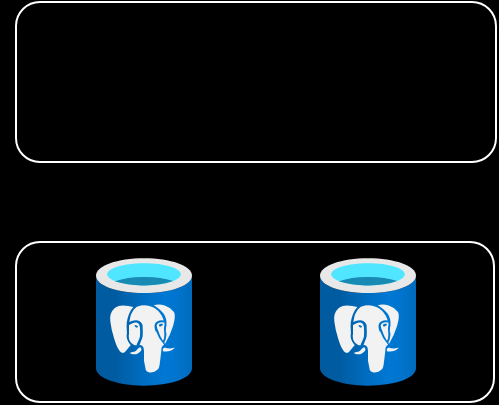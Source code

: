 <mxfile version="24.7.17">
  <diagram name="Страница — 1" id="jAy8_b6f6geF3AKDwduq">
    <mxGraphModel dx="814" dy="463" grid="1" gridSize="10" guides="1" tooltips="1" connect="1" arrows="1" fold="1" page="1" pageScale="1" pageWidth="827" pageHeight="1169" background="#000000" math="0" shadow="0">
      <root>
        <mxCell id="0" />
        <mxCell id="1" parent="0" />
        <mxCell id="QEt68kVqRpoqwuYgCNQ0-5" value="" style="rounded=1;whiteSpace=wrap;html=1;fillColor=#000000;strokeColor=#FFFFFF;movable=1;resizable=1;rotatable=1;deletable=1;editable=1;locked=0;connectable=1;" vertex="1" parent="1">
          <mxGeometry x="280" y="360" width="239" height="80" as="geometry" />
        </mxCell>
        <mxCell id="QEt68kVqRpoqwuYgCNQ0-1" value="" style="image;aspect=fixed;html=1;points=[];align=center;fontSize=12;image=img/lib/azure2/databases/Azure_Database_PostgreSQL_Server.svg;" vertex="1" parent="1">
          <mxGeometry x="320" y="368" width="48" height="64" as="geometry" />
        </mxCell>
        <mxCell id="QEt68kVqRpoqwuYgCNQ0-2" value="" style="image;aspect=fixed;html=1;points=[];align=center;fontSize=12;image=img/lib/azure2/databases/Azure_Database_PostgreSQL_Server.svg;" vertex="1" parent="1">
          <mxGeometry x="432" y="368" width="48" height="64" as="geometry" />
        </mxCell>
        <mxCell id="QEt68kVqRpoqwuYgCNQ0-7" style="edgeStyle=orthogonalEdgeStyle;rounded=0;orthogonalLoop=1;jettySize=auto;html=1;exitX=0;exitY=0.5;exitDx=0;exitDy=0;" edge="1" parent="1" source="QEt68kVqRpoqwuYgCNQ0-6">
          <mxGeometry relative="1" as="geometry">
            <mxPoint x="280" y="290" as="targetPoint" />
          </mxGeometry>
        </mxCell>
        <mxCell id="QEt68kVqRpoqwuYgCNQ0-6" value="" style="rounded=1;whiteSpace=wrap;html=1;fillColor=#000000;strokeColor=#FFFFFF;" vertex="1" parent="1">
          <mxGeometry x="280" y="240" width="240" height="80" as="geometry" />
        </mxCell>
      </root>
    </mxGraphModel>
  </diagram>
</mxfile>
